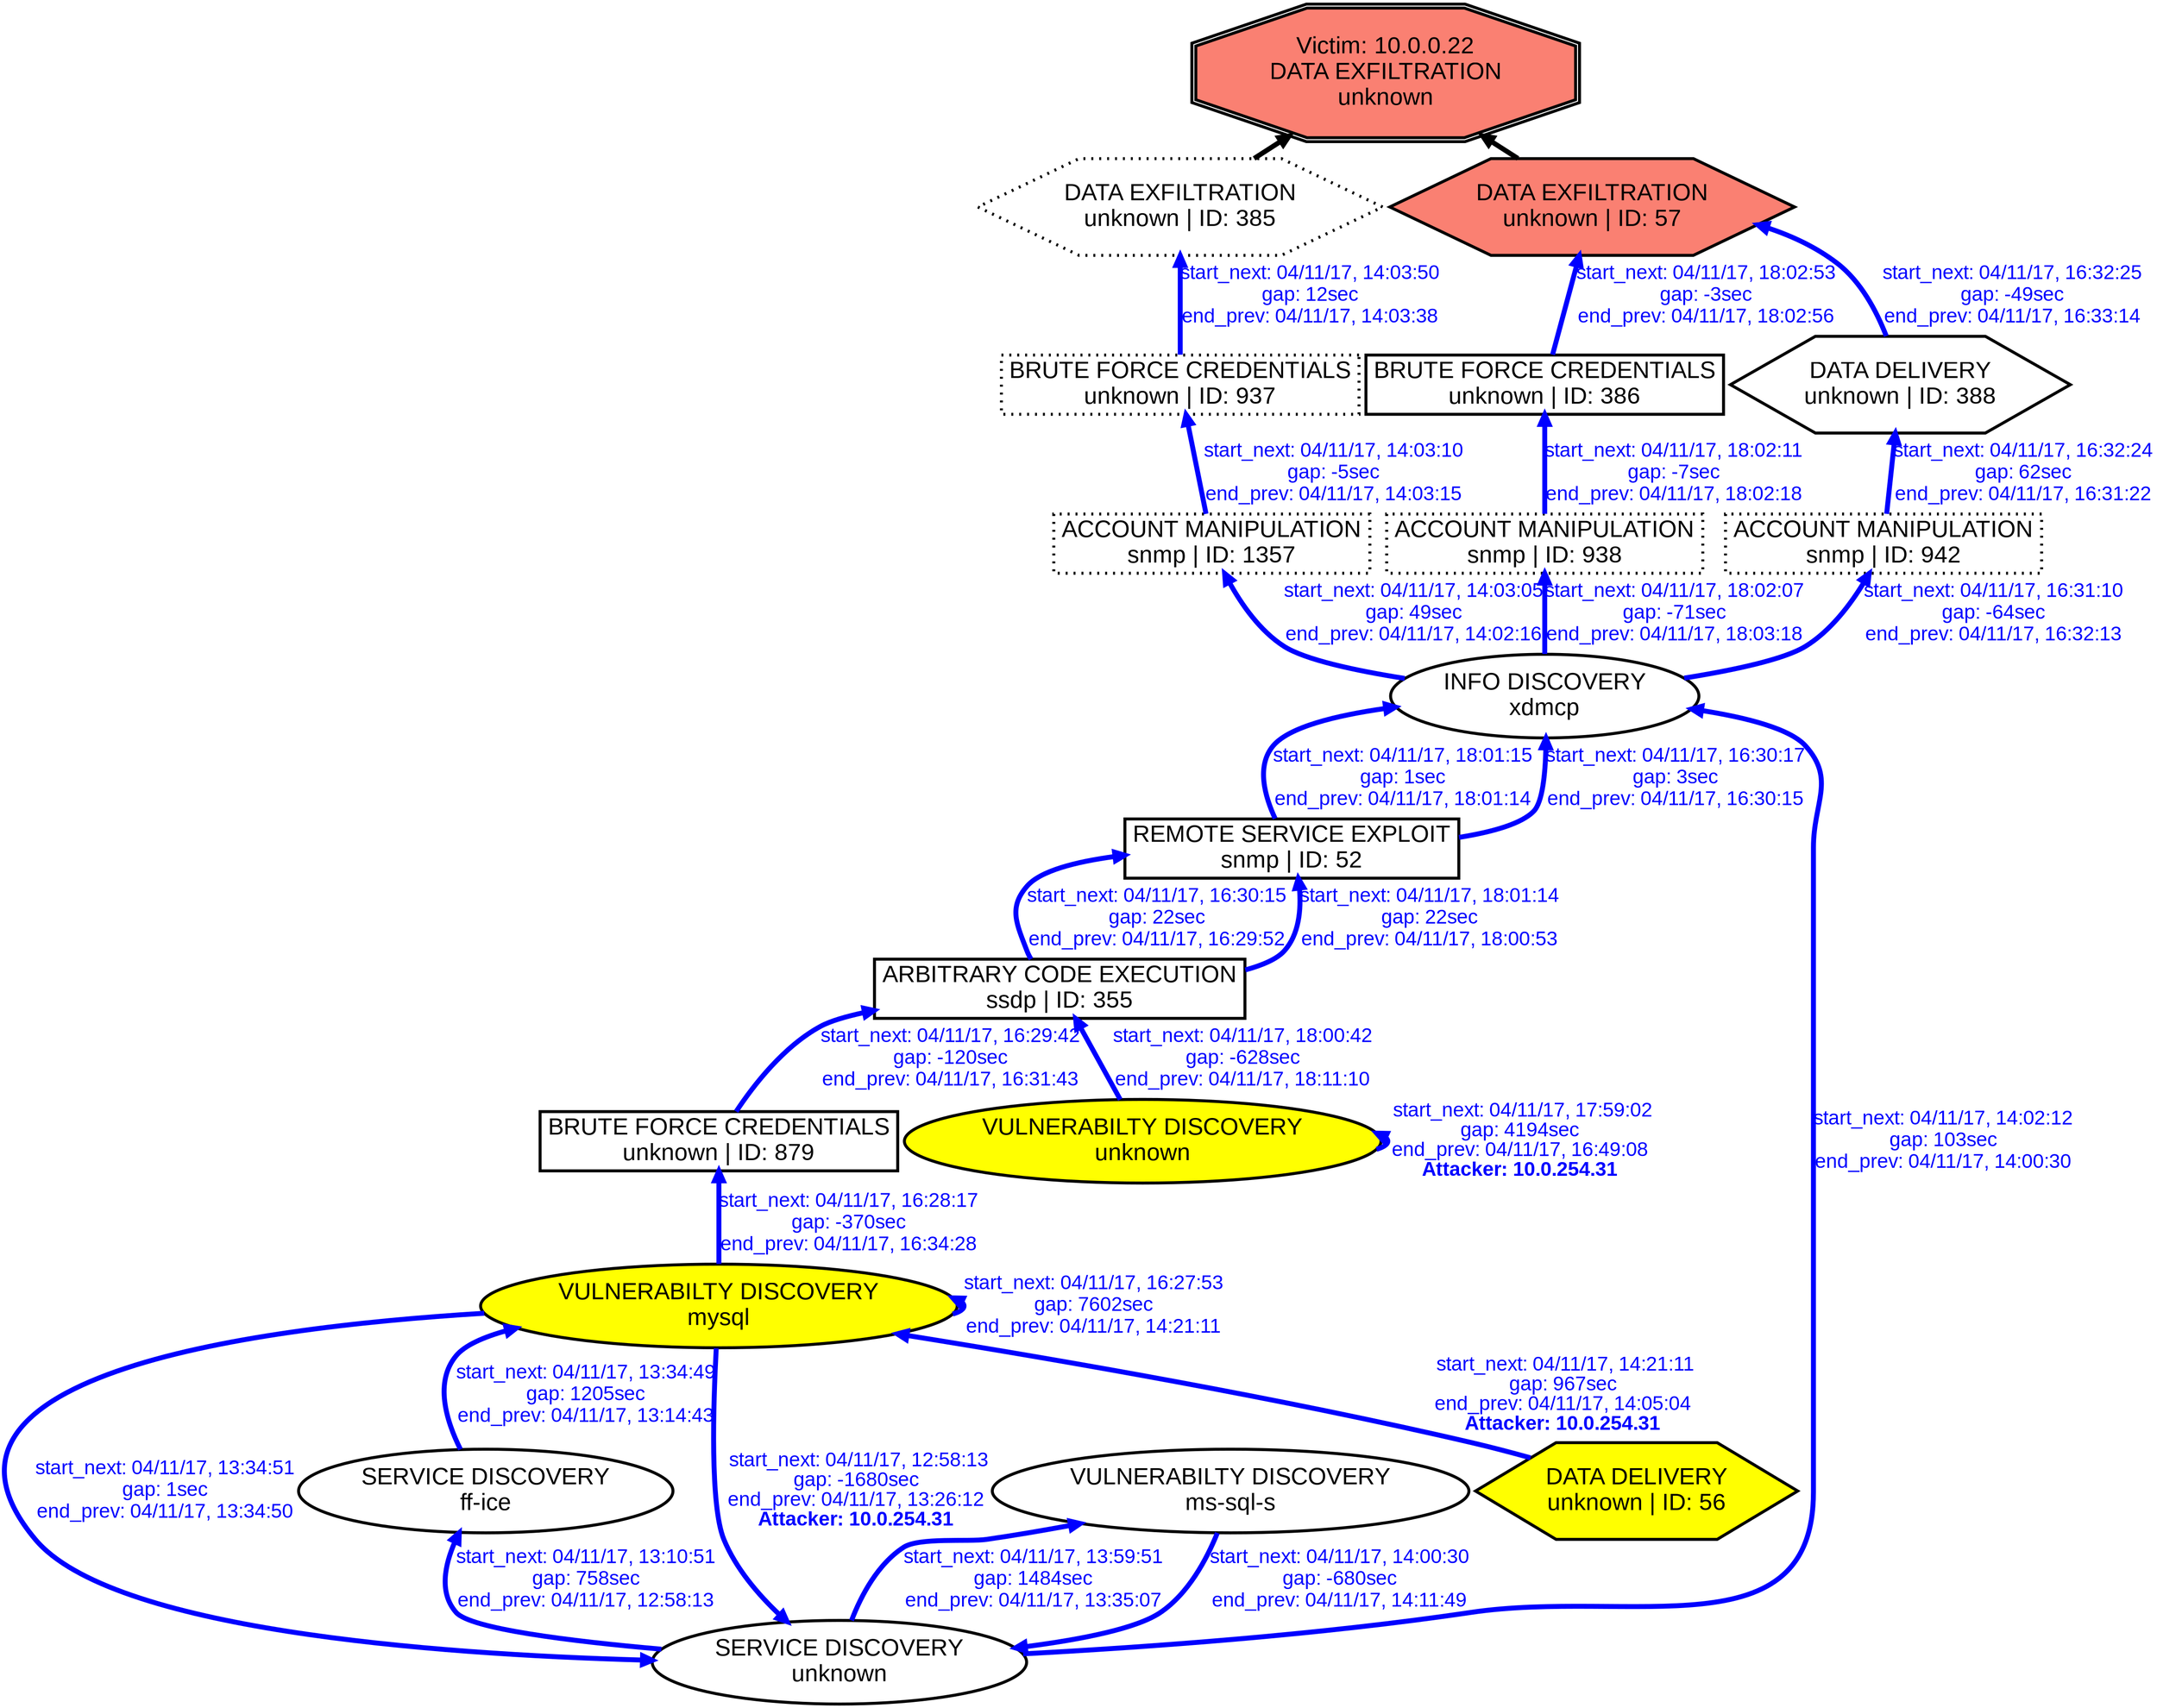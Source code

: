 digraph DATAEXFILTRATIONunknown {
rankdir="BT"; 
 graph [ nodesep="0.1", ranksep="0.02"] 
 node [ fontname=Arial, fontsize=24,penwidth=3]; 
 edge [ fontname=Arial, fontsize=20,penwidth=5 ];
"Victim: 10.0.0.22
DATA EXFILTRATION
unknown" [shape=doubleoctagon, style=filled, fillcolor=salmon];
{ rank = max; "Victim: 10.0.0.22
DATA EXFILTRATION
unknown"}
"DATA EXFILTRATION
unknown | ID: 385" -> "Victim: 10.0.0.22
DATA EXFILTRATION
unknown"
"DATA EXFILTRATION
unknown | ID: 385" [style="filled,dotted", fillcolor= salmon]
"DATA EXFILTRATION
unknown | ID: 57" -> "Victim: 10.0.0.22
DATA EXFILTRATION
unknown"
"DATA EXFILTRATION
unknown | ID: 57" [style=filled, fillcolor= salmon]
{ rank=same; "DATA EXFILTRATION
unknown | ID: 385" "DATA EXFILTRATION
unknown | ID: 57"}
"VULNERABILTY DISCOVERY
mysql" [style=filled, fillcolor= yellow]
"VULNERABILTY DISCOVERY
mysql" -> "SERVICE DISCOVERY
unknown" [ color=blue] [label=<<font color="blue"> start_next: 04/11/17, 12:58:13<br/>gap: -1680sec<br/>end_prev: 04/11/17, 13:26:12</font><br/><font color="blue"><b>Attacker: 10.0.254.31</b></font>>]
"SERVICE DISCOVERY
unknown" -> "SERVICE DISCOVERY
ff-ice" [ label="start_next: 04/11/17, 13:10:51
gap: 758sec
end_prev: 04/11/17, 12:58:13"][ fontcolor="blue" color=blue]
"SERVICE DISCOVERY
ff-ice" -> "VULNERABILTY DISCOVERY
mysql" [ label="start_next: 04/11/17, 13:34:49
gap: 1205sec
end_prev: 04/11/17, 13:14:43"][ fontcolor="blue" color=blue]
"VULNERABILTY DISCOVERY
mysql" -> "SERVICE DISCOVERY
unknown" [ label="start_next: 04/11/17, 13:34:51
gap: 1sec
end_prev: 04/11/17, 13:34:50"][ fontcolor="blue" color=blue]
"SERVICE DISCOVERY
unknown" -> "VULNERABILTY DISCOVERY
ms-sql-s" [ label="start_next: 04/11/17, 13:59:51
gap: 1484sec
end_prev: 04/11/17, 13:35:07"][ fontcolor="blue" color=blue]
"VULNERABILTY DISCOVERY
ms-sql-s" -> "SERVICE DISCOVERY
unknown" [ label="start_next: 04/11/17, 14:00:30
gap: -680sec
end_prev: 04/11/17, 14:11:49"][ fontcolor="blue" color=blue]
"SERVICE DISCOVERY
unknown" -> "INFO DISCOVERY
xdmcp" [ label="start_next: 04/11/17, 14:02:12
gap: 103sec
end_prev: 04/11/17, 14:00:30"][ fontcolor="blue" color=blue]
"INFO DISCOVERY
xdmcp" -> "ACCOUNT MANIPULATION
snmp | ID: 1357" [ label="start_next: 04/11/17, 14:03:05
gap: 49sec
end_prev: 04/11/17, 14:02:16"][ fontcolor="blue" color=blue]
"ACCOUNT MANIPULATION
snmp | ID: 1357" -> "BRUTE FORCE CREDENTIALS
unknown | ID: 937" [ label="start_next: 04/11/17, 14:03:10
gap: -5sec
end_prev: 04/11/17, 14:03:15"][ fontcolor="blue" color=blue]
"BRUTE FORCE CREDENTIALS
unknown | ID: 937" -> "DATA EXFILTRATION
unknown | ID: 385" [ label="start_next: 04/11/17, 14:03:50
gap: 12sec
end_prev: 04/11/17, 14:03:38"][ fontcolor="blue" color=blue]
"DATA DELIVERY
unknown | ID: 56" [style=filled, fillcolor= yellow]
"DATA DELIVERY
unknown | ID: 56" -> "VULNERABILTY DISCOVERY
mysql" [ color=blue] [label=<<font color="blue"> start_next: 04/11/17, 14:21:11<br/>gap: 967sec<br/>end_prev: 04/11/17, 14:05:04</font><br/><font color="blue"><b>Attacker: 10.0.254.31</b></font>>]
"VULNERABILTY DISCOVERY
mysql" -> "VULNERABILTY DISCOVERY
mysql" [ label="start_next: 04/11/17, 16:27:53
gap: 7602sec
end_prev: 04/11/17, 14:21:11"][ fontcolor="blue" color=blue]
"VULNERABILTY DISCOVERY
mysql" -> "BRUTE FORCE CREDENTIALS
unknown | ID: 879" [ label="start_next: 04/11/17, 16:28:17
gap: -370sec
end_prev: 04/11/17, 16:34:28"][ fontcolor="blue" color=blue]
"BRUTE FORCE CREDENTIALS
unknown | ID: 879" -> "ARBITRARY CODE EXECUTION
ssdp | ID: 355" [ label="start_next: 04/11/17, 16:29:42
gap: -120sec
end_prev: 04/11/17, 16:31:43"][ fontcolor="blue" color=blue]
"ARBITRARY CODE EXECUTION
ssdp | ID: 355" -> "REMOTE SERVICE EXPLOIT
snmp | ID: 52" [ label="start_next: 04/11/17, 16:30:15
gap: 22sec
end_prev: 04/11/17, 16:29:52"][ fontcolor="blue" color=blue]
"REMOTE SERVICE EXPLOIT
snmp | ID: 52" -> "INFO DISCOVERY
xdmcp" [ label="start_next: 04/11/17, 16:30:17
gap: 3sec
end_prev: 04/11/17, 16:30:15"][ fontcolor="blue" color=blue]
"INFO DISCOVERY
xdmcp" -> "ACCOUNT MANIPULATION
snmp | ID: 942" [ label="start_next: 04/11/17, 16:31:10
gap: -64sec
end_prev: 04/11/17, 16:32:13"][ fontcolor="blue" color=blue]
"ACCOUNT MANIPULATION
snmp | ID: 942" -> "DATA DELIVERY
unknown | ID: 388" [ label="start_next: 04/11/17, 16:32:24
gap: 62sec
end_prev: 04/11/17, 16:31:22"][ fontcolor="blue" color=blue]
"DATA DELIVERY
unknown | ID: 388" -> "DATA EXFILTRATION
unknown | ID: 57" [ label="start_next: 04/11/17, 16:32:25
gap: -49sec
end_prev: 04/11/17, 16:33:14"][ fontcolor="blue" color=blue]
"VULNERABILTY DISCOVERY
unknown" [style=filled, fillcolor= yellow]
"VULNERABILTY DISCOVERY
unknown" -> "VULNERABILTY DISCOVERY
unknown" [ color=blue] [label=<<font color="blue"> start_next: 04/11/17, 17:59:02<br/>gap: 4194sec<br/>end_prev: 04/11/17, 16:49:08</font><br/><font color="blue"><b>Attacker: 10.0.254.31</b></font>>]
"VULNERABILTY DISCOVERY
unknown" -> "ARBITRARY CODE EXECUTION
ssdp | ID: 355" [ label="start_next: 04/11/17, 18:00:42
gap: -628sec
end_prev: 04/11/17, 18:11:10"][ fontcolor="blue" color=blue]
"ARBITRARY CODE EXECUTION
ssdp | ID: 355" -> "REMOTE SERVICE EXPLOIT
snmp | ID: 52" [ label="start_next: 04/11/17, 18:01:14
gap: 22sec
end_prev: 04/11/17, 18:00:53"][ fontcolor="blue" color=blue]
"REMOTE SERVICE EXPLOIT
snmp | ID: 52" -> "INFO DISCOVERY
xdmcp" [ label="start_next: 04/11/17, 18:01:15
gap: 1sec
end_prev: 04/11/17, 18:01:14"][ fontcolor="blue" color=blue]
"INFO DISCOVERY
xdmcp" -> "ACCOUNT MANIPULATION
snmp | ID: 938" [ label="start_next: 04/11/17, 18:02:07
gap: -71sec
end_prev: 04/11/17, 18:03:18"][ fontcolor="blue" color=blue]
"ACCOUNT MANIPULATION
snmp | ID: 938" -> "BRUTE FORCE CREDENTIALS
unknown | ID: 386" [ label="start_next: 04/11/17, 18:02:11
gap: -7sec
end_prev: 04/11/17, 18:02:18"][ fontcolor="blue" color=blue]
"BRUTE FORCE CREDENTIALS
unknown | ID: 386" -> "DATA EXFILTRATION
unknown | ID: 57" [ label="start_next: 04/11/17, 18:02:53
gap: -3sec
end_prev: 04/11/17, 18:02:56"][ fontcolor="blue" color=blue]
"VULNERABILTY DISCOVERY
mysql" [shape=oval]
"VULNERABILTY DISCOVERY
mysql" [tooltip="ET POLICY Suspicious inbound to mySQL port 3306
ET POLICY Suspicious inbound to MSSQL port 1433
ET POLICY Suspicious inbound to Oracle SQL port 1521
ET SCAN Nessus User Agent
ET POLICY Suspicious inbound to PostgreSQL port 5432"]
"SERVICE DISCOVERY
unknown" [shape=oval]
"SERVICE DISCOVERY
unknown" [tooltip="ET SCAN Potential VNC Scan 5800-5820
ET SCAN NMAP OS Detection Probe"]
"SERVICE DISCOVERY
ff-ice" [shape=oval]
"SERVICE DISCOVERY
ff-ice" [tooltip="ET SCAN Potential VNC Scan 5900-5920"]
"VULNERABILTY DISCOVERY
ms-sql-s" [shape=oval]
"VULNERABILTY DISCOVERY
ms-sql-s" [tooltip="ET POLICY Suspicious inbound to mySQL port 3306
ET POLICY Suspicious inbound to mSQL port 4333
ET POLICY Suspicious inbound to MSSQL port 1433
ET POLICY Suspicious inbound to Oracle SQL port 1521
ET SCAN Nessus User Agent"]
"INFO DISCOVERY
xdmcp" [shape=oval]
"INFO DISCOVERY
xdmcp" [tooltip="GPL WEB_SERVER mod_gzip_status access
GPL RPC xdmcp info query"]
"ACCOUNT MANIPULATION
snmp | ID: 1357" [style="dotted", shape=box]
"ACCOUNT MANIPULATION
snmp | ID: 1357" [tooltip="GPL SNMP public access udp"]
"BRUTE FORCE CREDENTIALS
unknown | ID: 937" [style="dotted", shape=box]
"BRUTE FORCE CREDENTIALS
unknown | ID: 937" [tooltip="ET SCAN Multiple MySQL Login Failures Possible Brute Force Attempt"]
"DATA EXFILTRATION
unknown | ID: 385" [style="dotted", shape=hexagon]
"DATA EXFILTRATION
unknown | ID: 385" [tooltip="ET WEB_SPECIFIC_APPS PHP-CGI query string parameter vulnerability
ET WEB_SERVER Possible MySQL SQLi Attempt Information Schema Access"]
"DATA DELIVERY
unknown | ID: 56" [shape=hexagon]
"DATA DELIVERY
unknown | ID: 56" [tooltip="ET WEB_SERVER PHP Possible https Local File Inclusion Attempt
ET WEB_SERVER PHP Possible php Remote File Inclusion Attempt
ET WEB_SERVER PHP tags in HTTP POST"]
"BRUTE FORCE CREDENTIALS
unknown | ID: 879" [shape=box]
"BRUTE FORCE CREDENTIALS
unknown | ID: 879" [tooltip="ET SCAN Rapid POP3S Connections - Possible Brute Force Attack
ET SCAN Multiple MySQL Login Failures Possible Brute Force Attempt"]
"ARBITRARY CODE EXECUTION
ssdp | ID: 355" [shape=box]
"ARBITRARY CODE EXECUTION
ssdp | ID: 355" [tooltip="GPL MISC UPnP malformed advertisement"]
"REMOTE SERVICE EXPLOIT
snmp | ID: 52" [shape=box]
"REMOTE SERVICE EXPLOIT
snmp | ID: 52" [tooltip="ET SNMP Samsung Printer SNMP Hardcode RW Community String"]
"ACCOUNT MANIPULATION
snmp | ID: 942" [style="dotted", shape=box]
"ACCOUNT MANIPULATION
snmp | ID: 942" [tooltip="GPL SNMP private access udp
GPL SNMP public access udp"]
"DATA DELIVERY
unknown | ID: 388" [shape=hexagon]
"DATA DELIVERY
unknown | ID: 388" [tooltip="ET WEB_SERVER PHP Possible https Local File Inclusion Attempt
ET WEB_SERVER PHP Possible php Remote File Inclusion Attempt
ET WEB_SERVER PHP tags in HTTP POST"]
"DATA EXFILTRATION
unknown | ID: 57" [shape=hexagon]
"DATA EXFILTRATION
unknown | ID: 57" [tooltip="ET WEB_SPECIFIC_APPS PHP-CGI query string parameter vulnerability
ET WEB_SERVER Possible MySQL SQLi Attempt Information Schema Access"]
"VULNERABILTY DISCOVERY
unknown" [shape=oval]
"VULNERABILTY DISCOVERY
unknown" [tooltip="ET POLICY Suspicious inbound to MSSQL port 1433
ET POLICY Suspicious inbound to mySQL port 3306
ET SCAN Nessus User Agent
ET POLICY Suspicious inbound to mSQL port 4333"]
"ACCOUNT MANIPULATION
snmp | ID: 938" [style="dotted", shape=box]
"ACCOUNT MANIPULATION
snmp | ID: 938" [tooltip="GPL SNMP private access udp
GPL SNMP public access udp"]
"BRUTE FORCE CREDENTIALS
unknown | ID: 386" [shape=box]
"BRUTE FORCE CREDENTIALS
unknown | ID: 386" [tooltip="ET SCAN Multiple MySQL Login Failures Possible Brute Force Attempt"]
}
